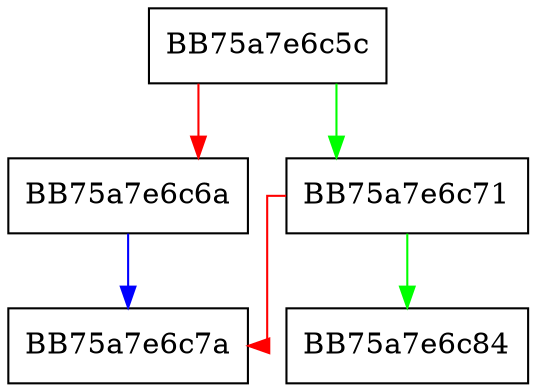 digraph UfsSkip {
  node [shape="box"];
  graph [splines=ortho];
  BB75a7e6c5c -> BB75a7e6c71 [color="green"];
  BB75a7e6c5c -> BB75a7e6c6a [color="red"];
  BB75a7e6c6a -> BB75a7e6c7a [color="blue"];
  BB75a7e6c71 -> BB75a7e6c84 [color="green"];
  BB75a7e6c71 -> BB75a7e6c7a [color="red"];
}